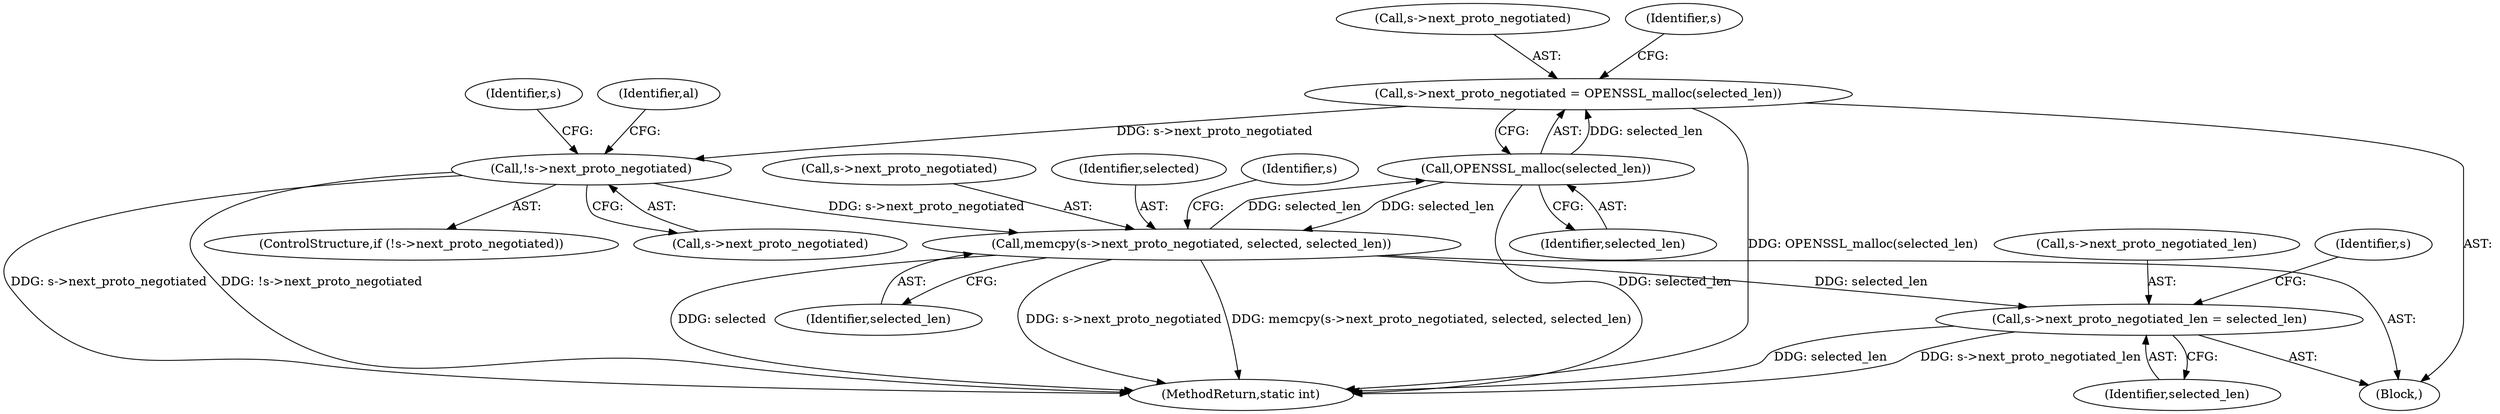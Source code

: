 digraph "0_openssl_a004e72b95835136d3f1ea90517f706c24c03da7_4@API" {
"1000637" [label="(Call,s->next_proto_negotiated = OPENSSL_malloc(selected_len))"];
"1000641" [label="(Call,OPENSSL_malloc(selected_len))"];
"1000655" [label="(Call,memcpy(s->next_proto_negotiated, selected, selected_len))"];
"1000644" [label="(Call,!s->next_proto_negotiated)"];
"1000637" [label="(Call,s->next_proto_negotiated = OPENSSL_malloc(selected_len))"];
"1000661" [label="(Call,s->next_proto_negotiated_len = selected_len)"];
"1000656" [label="(Call,s->next_proto_negotiated)"];
"1000638" [label="(Call,s->next_proto_negotiated)"];
"1000643" [label="(ControlStructure,if (!s->next_proto_negotiated))"];
"1000659" [label="(Identifier,selected)"];
"1000660" [label="(Identifier,selected_len)"];
"1000662" [label="(Call,s->next_proto_negotiated_len)"];
"1000644" [label="(Call,!s->next_proto_negotiated)"];
"1000669" [label="(Identifier,s)"];
"1000657" [label="(Identifier,s)"];
"1000641" [label="(Call,OPENSSL_malloc(selected_len))"];
"1000655" [label="(Call,memcpy(s->next_proto_negotiated, selected, selected_len))"];
"1000665" [label="(Identifier,selected_len)"];
"1000646" [label="(Identifier,s)"];
"1000663" [label="(Identifier,s)"];
"1000661" [label="(Call,s->next_proto_negotiated_len = selected_len)"];
"1000645" [label="(Call,s->next_proto_negotiated)"];
"1000637" [label="(Call,s->next_proto_negotiated = OPENSSL_malloc(selected_len))"];
"1000584" [label="(Block,)"];
"1000995" [label="(MethodReturn,static int)"];
"1000642" [label="(Identifier,selected_len)"];
"1000651" [label="(Identifier,al)"];
"1000637" -> "1000584"  [label="AST: "];
"1000637" -> "1000641"  [label="CFG: "];
"1000638" -> "1000637"  [label="AST: "];
"1000641" -> "1000637"  [label="AST: "];
"1000646" -> "1000637"  [label="CFG: "];
"1000637" -> "1000995"  [label="DDG: OPENSSL_malloc(selected_len)"];
"1000641" -> "1000637"  [label="DDG: selected_len"];
"1000637" -> "1000644"  [label="DDG: s->next_proto_negotiated"];
"1000641" -> "1000642"  [label="CFG: "];
"1000642" -> "1000641"  [label="AST: "];
"1000641" -> "1000995"  [label="DDG: selected_len"];
"1000655" -> "1000641"  [label="DDG: selected_len"];
"1000641" -> "1000655"  [label="DDG: selected_len"];
"1000655" -> "1000584"  [label="AST: "];
"1000655" -> "1000660"  [label="CFG: "];
"1000656" -> "1000655"  [label="AST: "];
"1000659" -> "1000655"  [label="AST: "];
"1000660" -> "1000655"  [label="AST: "];
"1000663" -> "1000655"  [label="CFG: "];
"1000655" -> "1000995"  [label="DDG: s->next_proto_negotiated"];
"1000655" -> "1000995"  [label="DDG: memcpy(s->next_proto_negotiated, selected, selected_len)"];
"1000655" -> "1000995"  [label="DDG: selected"];
"1000644" -> "1000655"  [label="DDG: s->next_proto_negotiated"];
"1000655" -> "1000661"  [label="DDG: selected_len"];
"1000644" -> "1000643"  [label="AST: "];
"1000644" -> "1000645"  [label="CFG: "];
"1000645" -> "1000644"  [label="AST: "];
"1000651" -> "1000644"  [label="CFG: "];
"1000657" -> "1000644"  [label="CFG: "];
"1000644" -> "1000995"  [label="DDG: !s->next_proto_negotiated"];
"1000644" -> "1000995"  [label="DDG: s->next_proto_negotiated"];
"1000661" -> "1000584"  [label="AST: "];
"1000661" -> "1000665"  [label="CFG: "];
"1000662" -> "1000661"  [label="AST: "];
"1000665" -> "1000661"  [label="AST: "];
"1000669" -> "1000661"  [label="CFG: "];
"1000661" -> "1000995"  [label="DDG: s->next_proto_negotiated_len"];
"1000661" -> "1000995"  [label="DDG: selected_len"];
}
